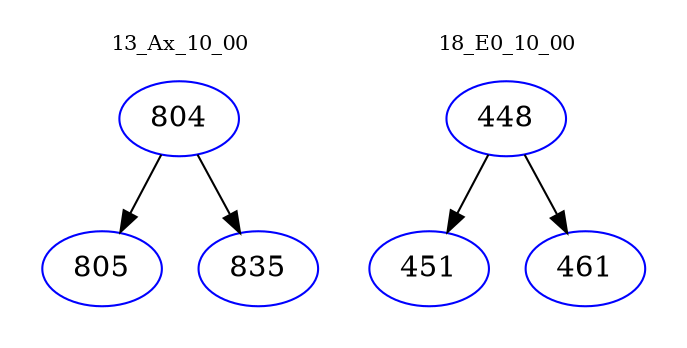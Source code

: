 digraph{
subgraph cluster_0 {
color = white
label = "13_Ax_10_00";
fontsize=10;
T0_804 [label="804", color="blue"]
T0_804 -> T0_805 [color="black"]
T0_805 [label="805", color="blue"]
T0_804 -> T0_835 [color="black"]
T0_835 [label="835", color="blue"]
}
subgraph cluster_1 {
color = white
label = "18_E0_10_00";
fontsize=10;
T1_448 [label="448", color="blue"]
T1_448 -> T1_451 [color="black"]
T1_451 [label="451", color="blue"]
T1_448 -> T1_461 [color="black"]
T1_461 [label="461", color="blue"]
}
}

